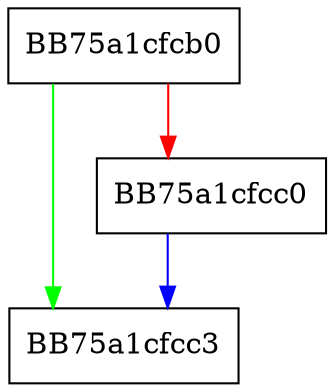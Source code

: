 digraph runtime_error {
  node [shape="box"];
  graph [splines=ortho];
  BB75a1cfcb0 -> BB75a1cfcc3 [color="green"];
  BB75a1cfcb0 -> BB75a1cfcc0 [color="red"];
  BB75a1cfcc0 -> BB75a1cfcc3 [color="blue"];
}